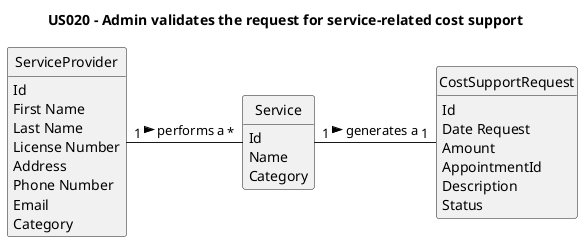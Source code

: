 @startuml
skinparam monochrome true
skinparam packageStyle rectangle
skinparam shadowing false

skinparam classAttributeIconSize 0

hide circle
hide methods

title US020 - Admin validates the request for service-related cost support

class CostSupportRequest {
    Id
    Date Request
    Amount
    AppointmentId
    Description
    Status
}

class Service {
    Id
    Name
    Category
}

class ServiceProvider {
    Id
    First Name
    Last Name
    License Number
    Address
    Phone Number
    Email
    Category
}

ServiceProvider "1   " - "   *" Service : performs a >
Service "1   " - "   1" CostSupportRequest : generates a >

@enduml